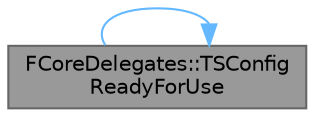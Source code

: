 digraph "FCoreDelegates::TSConfigReadyForUse"
{
 // INTERACTIVE_SVG=YES
 // LATEX_PDF_SIZE
  bgcolor="transparent";
  edge [fontname=Helvetica,fontsize=10,labelfontname=Helvetica,labelfontsize=10];
  node [fontname=Helvetica,fontsize=10,shape=box,height=0.2,width=0.4];
  rankdir="LR";
  Node1 [id="Node000001",label="FCoreDelegates::TSConfig\lReadyForUse",height=0.2,width=0.4,color="gray40", fillcolor="grey60", style="filled", fontcolor="black",tooltip="Sent when GConfig is finished initializing."];
  Node1 -> Node1 [id="edge1_Node000001_Node000001",color="steelblue1",style="solid",tooltip=" "];
}
